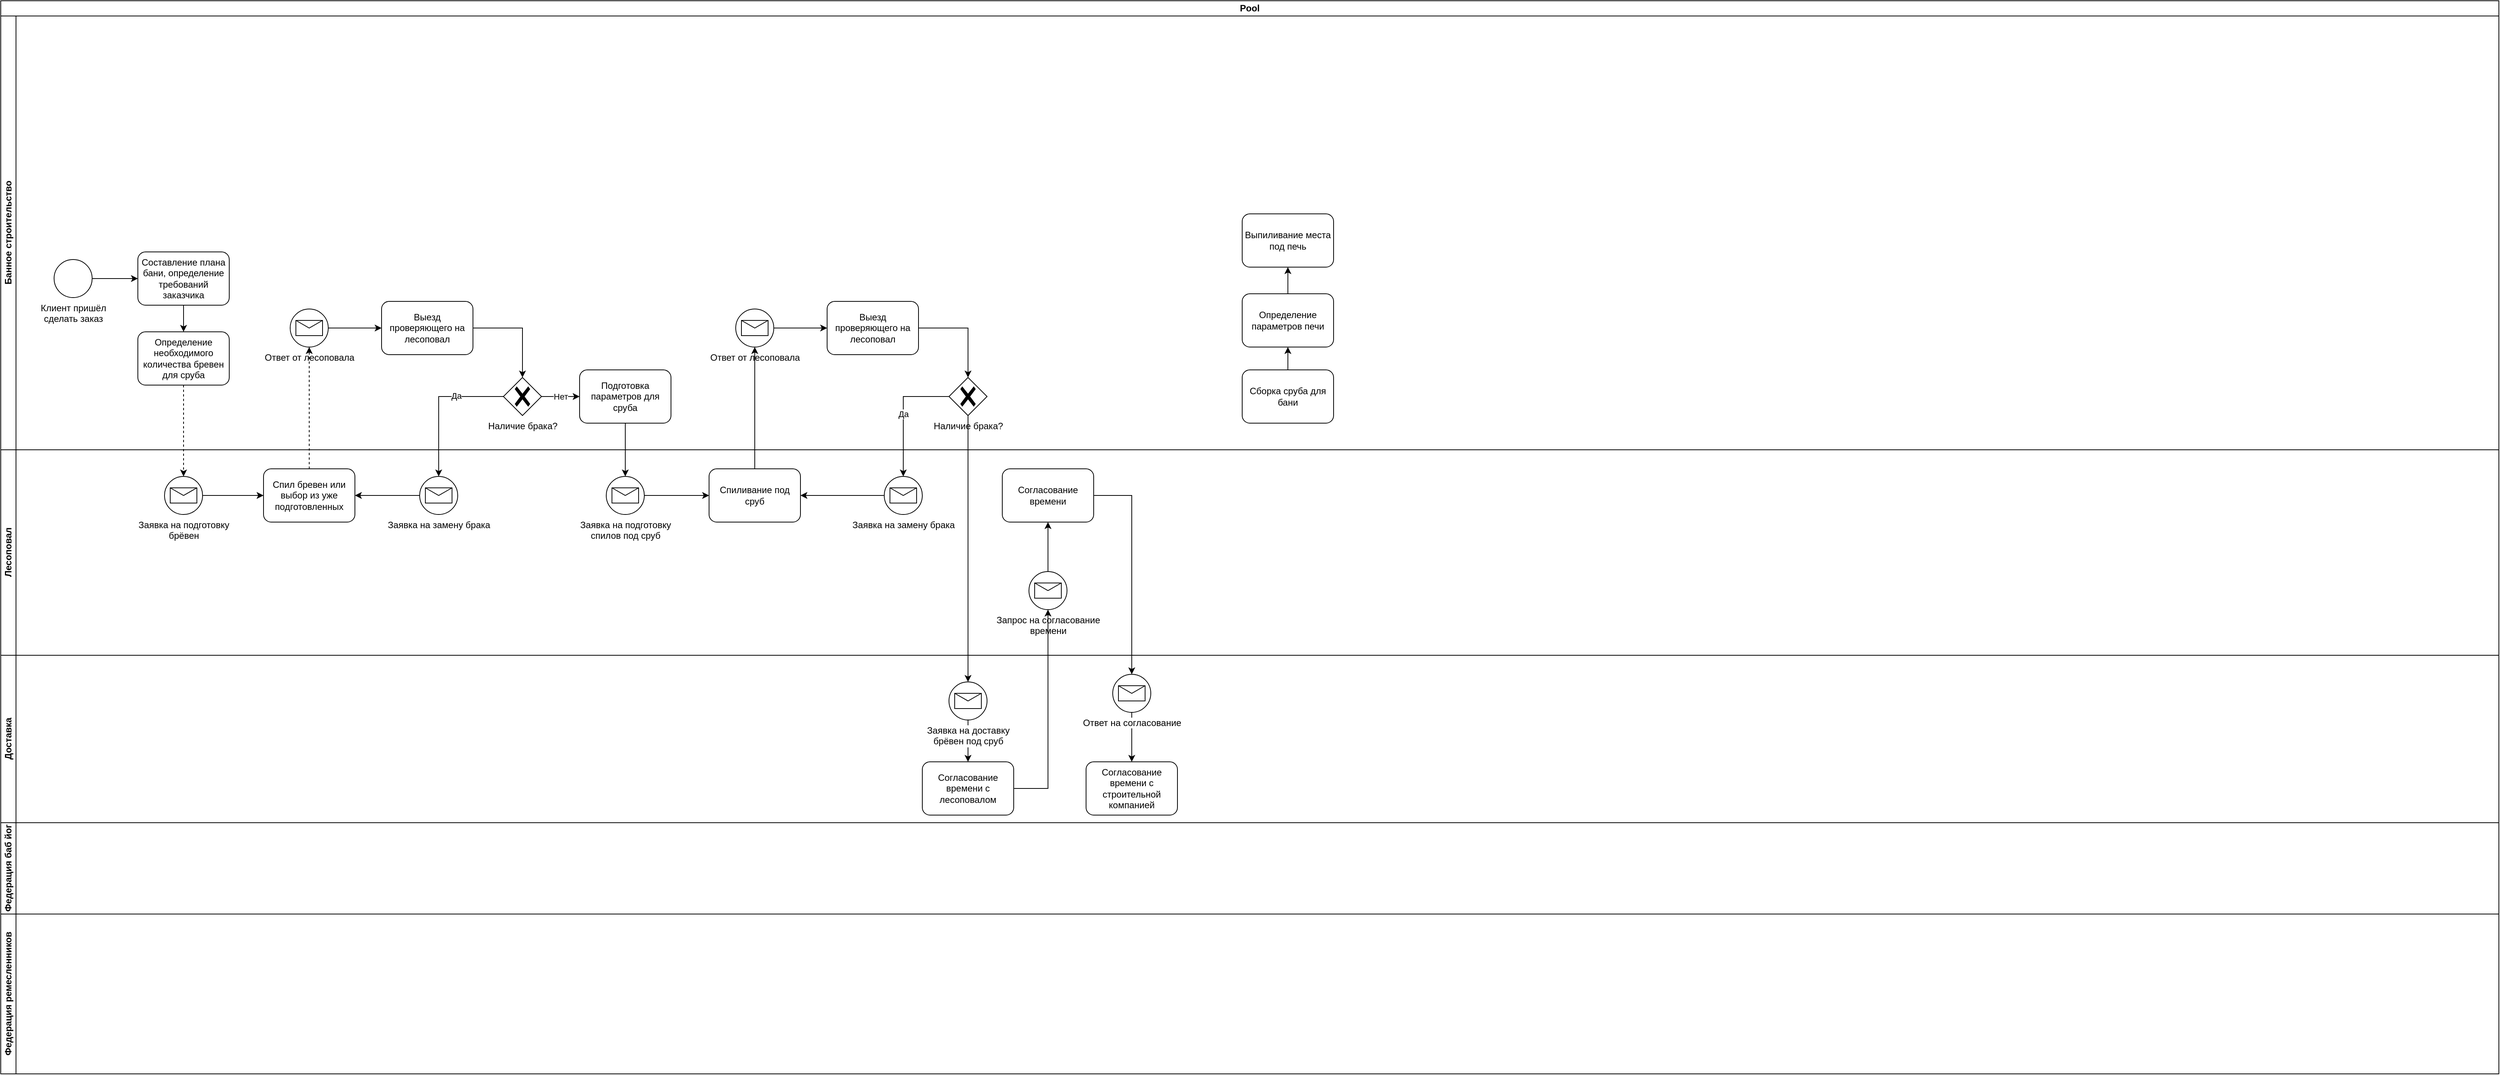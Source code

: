 <mxfile version="20.8.16" type="device"><diagram name="Page-1" id="M8xkMVpgRH3WFXD3P7vX"><mxGraphModel dx="1036" dy="606" grid="1" gridSize="10" guides="1" tooltips="1" connect="1" arrows="1" fold="1" page="1" pageScale="1" pageWidth="850" pageHeight="1100" math="0" shadow="0"><root><mxCell id="0"/><mxCell id="1" parent="0"/><mxCell id="ELEffA6arT9u6uiRlVAe-1" value="Pool" style="swimlane;html=1;childLayout=stackLayout;resizeParent=1;resizeParentMax=0;horizontal=1;startSize=20;horizontalStack=0;whiteSpace=wrap;" parent="1" vertex="1"><mxGeometry x="80" y="40" width="3280" height="1410" as="geometry"/></mxCell><mxCell id="ELEffA6arT9u6uiRlVAe-2" value="Банное строительство" style="swimlane;html=1;startSize=20;horizontal=0;" parent="ELEffA6arT9u6uiRlVAe-1" vertex="1"><mxGeometry y="20" width="3280" height="570" as="geometry"/></mxCell><mxCell id="ELEffA6arT9u6uiRlVAe-12" value="" style="edgeStyle=orthogonalEdgeStyle;rounded=0;orthogonalLoop=1;jettySize=auto;html=1;" parent="ELEffA6arT9u6uiRlVAe-2" source="ELEffA6arT9u6uiRlVAe-7" target="ELEffA6arT9u6uiRlVAe-11" edge="1"><mxGeometry relative="1" as="geometry"/></mxCell><mxCell id="ELEffA6arT9u6uiRlVAe-7" value="Составление плана бани, определение требований заказчика" style="points=[[0.25,0,0],[0.5,0,0],[0.75,0,0],[1,0.25,0],[1,0.5,0],[1,0.75,0],[0.75,1,0],[0.5,1,0],[0.25,1,0],[0,0.75,0],[0,0.5,0],[0,0.25,0]];shape=mxgraph.bpmn.task;whiteSpace=wrap;rectStyle=rounded;size=10;html=1;taskMarker=abstract;" parent="ELEffA6arT9u6uiRlVAe-2" vertex="1"><mxGeometry x="180" y="310" width="120" height="70" as="geometry"/></mxCell><mxCell id="ELEffA6arT9u6uiRlVAe-10" value="" style="edgeStyle=orthogonalEdgeStyle;rounded=0;orthogonalLoop=1;jettySize=auto;html=1;" parent="ELEffA6arT9u6uiRlVAe-2" source="ELEffA6arT9u6uiRlVAe-9" target="ELEffA6arT9u6uiRlVAe-7" edge="1"><mxGeometry relative="1" as="geometry"/></mxCell><mxCell id="ELEffA6arT9u6uiRlVAe-9" value="Клиент пришёл&lt;br&gt;сделать заказ" style="points=[[0.145,0.145,0],[0.5,0,0],[0.855,0.145,0],[1,0.5,0],[0.855,0.855,0],[0.5,1,0],[0.145,0.855,0],[0,0.5,0]];shape=mxgraph.bpmn.event;html=1;verticalLabelPosition=bottom;labelBackgroundColor=#ffffff;verticalAlign=top;align=center;perimeter=ellipsePerimeter;outlineConnect=0;aspect=fixed;outline=standard;symbol=general;" parent="ELEffA6arT9u6uiRlVAe-2" vertex="1"><mxGeometry x="70" y="320" width="50" height="50" as="geometry"/></mxCell><mxCell id="ELEffA6arT9u6uiRlVAe-11" value="Определение необходимого количества бревен&lt;br&gt;для сруба" style="points=[[0.25,0,0],[0.5,0,0],[0.75,0,0],[1,0.25,0],[1,0.5,0],[1,0.75,0],[0.75,1,0],[0.5,1,0],[0.25,1,0],[0,0.75,0],[0,0.5,0],[0,0.25,0]];shape=mxgraph.bpmn.task;whiteSpace=wrap;rectStyle=rounded;size=10;html=1;taskMarker=abstract;" parent="ELEffA6arT9u6uiRlVAe-2" vertex="1"><mxGeometry x="180" y="415" width="120" height="70" as="geometry"/></mxCell><mxCell id="ELEffA6arT9u6uiRlVAe-20" value="" style="edgeStyle=orthogonalEdgeStyle;rounded=0;orthogonalLoop=1;jettySize=auto;html=1;" parent="ELEffA6arT9u6uiRlVAe-2" source="ELEffA6arT9u6uiRlVAe-17" target="ELEffA6arT9u6uiRlVAe-19" edge="1"><mxGeometry relative="1" as="geometry"/></mxCell><mxCell id="ELEffA6arT9u6uiRlVAe-17" value="Ответ от лесоповала" style="points=[[0.145,0.145,0],[0.5,0,0],[0.855,0.145,0],[1,0.5,0],[0.855,0.855,0],[0.5,1,0],[0.145,0.855,0],[0,0.5,0]];shape=mxgraph.bpmn.event;html=1;verticalLabelPosition=bottom;labelBackgroundColor=#ffffff;verticalAlign=top;align=center;perimeter=ellipsePerimeter;outlineConnect=0;aspect=fixed;outline=standard;symbol=message;" parent="ELEffA6arT9u6uiRlVAe-2" vertex="1"><mxGeometry x="380" y="385" width="50" height="50" as="geometry"/></mxCell><mxCell id="ELEffA6arT9u6uiRlVAe-24" value="" style="edgeStyle=orthogonalEdgeStyle;rounded=0;orthogonalLoop=1;jettySize=auto;html=1;" parent="ELEffA6arT9u6uiRlVAe-2" source="ELEffA6arT9u6uiRlVAe-19" target="ELEffA6arT9u6uiRlVAe-23" edge="1"><mxGeometry relative="1" as="geometry"/></mxCell><mxCell id="ELEffA6arT9u6uiRlVAe-19" value="Выезд проверяющего на лесоповал" style="points=[[0.25,0,0],[0.5,0,0],[0.75,0,0],[1,0.25,0],[1,0.5,0],[1,0.75,0],[0.75,1,0],[0.5,1,0],[0.25,1,0],[0,0.75,0],[0,0.5,0],[0,0.25,0]];shape=mxgraph.bpmn.task;whiteSpace=wrap;rectStyle=rounded;size=10;html=1;taskMarker=abstract;" parent="ELEffA6arT9u6uiRlVAe-2" vertex="1"><mxGeometry x="500" y="375" width="120" height="70" as="geometry"/></mxCell><mxCell id="ELEffA6arT9u6uiRlVAe-27" value="Нет" style="edgeStyle=orthogonalEdgeStyle;rounded=0;orthogonalLoop=1;jettySize=auto;html=1;" parent="ELEffA6arT9u6uiRlVAe-2" source="ELEffA6arT9u6uiRlVAe-23" target="ELEffA6arT9u6uiRlVAe-26" edge="1"><mxGeometry relative="1" as="geometry"/></mxCell><mxCell id="ELEffA6arT9u6uiRlVAe-23" value="Наличие брака?" style="points=[[0.25,0.25,0],[0.5,0,0],[0.75,0.25,0],[1,0.5,0],[0.75,0.75,0],[0.5,1,0],[0.25,0.75,0],[0,0.5,0]];shape=mxgraph.bpmn.gateway2;html=1;verticalLabelPosition=bottom;labelBackgroundColor=#ffffff;verticalAlign=top;align=center;perimeter=rhombusPerimeter;outlineConnect=0;outline=none;symbol=none;gwType=exclusive;" parent="ELEffA6arT9u6uiRlVAe-2" vertex="1"><mxGeometry x="660" y="475" width="50" height="50" as="geometry"/></mxCell><mxCell id="ELEffA6arT9u6uiRlVAe-26" value="Подготовка параметров для сруба" style="points=[[0.25,0,0],[0.5,0,0],[0.75,0,0],[1,0.25,0],[1,0.5,0],[1,0.75,0],[0.75,1,0],[0.5,1,0],[0.25,1,0],[0,0.75,0],[0,0.5,0],[0,0.25,0]];shape=mxgraph.bpmn.task;whiteSpace=wrap;rectStyle=rounded;size=10;html=1;taskMarker=abstract;" parent="ELEffA6arT9u6uiRlVAe-2" vertex="1"><mxGeometry x="760" y="465" width="120" height="70" as="geometry"/></mxCell><mxCell id="ELEffA6arT9u6uiRlVAe-32" value="" style="edgeStyle=orthogonalEdgeStyle;rounded=0;orthogonalLoop=1;jettySize=auto;html=1;" parent="ELEffA6arT9u6uiRlVAe-2" source="ELEffA6arT9u6uiRlVAe-33" target="ELEffA6arT9u6uiRlVAe-35" edge="1"><mxGeometry relative="1" as="geometry"/></mxCell><mxCell id="ELEffA6arT9u6uiRlVAe-33" value="Ответ от лесоповала" style="points=[[0.145,0.145,0],[0.5,0,0],[0.855,0.145,0],[1,0.5,0],[0.855,0.855,0],[0.5,1,0],[0.145,0.855,0],[0,0.5,0]];shape=mxgraph.bpmn.event;html=1;verticalLabelPosition=bottom;labelBackgroundColor=#ffffff;verticalAlign=top;align=center;perimeter=ellipsePerimeter;outlineConnect=0;aspect=fixed;outline=standard;symbol=message;" parent="ELEffA6arT9u6uiRlVAe-2" vertex="1"><mxGeometry x="965" y="385" width="50" height="50" as="geometry"/></mxCell><mxCell id="ELEffA6arT9u6uiRlVAe-34" value="" style="edgeStyle=orthogonalEdgeStyle;rounded=0;orthogonalLoop=1;jettySize=auto;html=1;" parent="ELEffA6arT9u6uiRlVAe-2" source="ELEffA6arT9u6uiRlVAe-35" target="ELEffA6arT9u6uiRlVAe-37" edge="1"><mxGeometry relative="1" as="geometry"/></mxCell><mxCell id="ELEffA6arT9u6uiRlVAe-35" value="Выезд проверяющего на лесоповал" style="points=[[0.25,0,0],[0.5,0,0],[0.75,0,0],[1,0.25,0],[1,0.5,0],[1,0.75,0],[0.75,1,0],[0.5,1,0],[0.25,1,0],[0,0.75,0],[0,0.5,0],[0,0.25,0]];shape=mxgraph.bpmn.task;whiteSpace=wrap;rectStyle=rounded;size=10;html=1;taskMarker=abstract;" parent="ELEffA6arT9u6uiRlVAe-2" vertex="1"><mxGeometry x="1085" y="375" width="120" height="70" as="geometry"/></mxCell><mxCell id="ELEffA6arT9u6uiRlVAe-37" value="Наличие брака?" style="points=[[0.25,0.25,0],[0.5,0,0],[0.75,0.25,0],[1,0.5,0],[0.75,0.75,0],[0.5,1,0],[0.25,0.75,0],[0,0.5,0]];shape=mxgraph.bpmn.gateway2;html=1;verticalLabelPosition=bottom;labelBackgroundColor=#ffffff;verticalAlign=top;align=center;perimeter=rhombusPerimeter;outlineConnect=0;outline=none;symbol=none;gwType=exclusive;" parent="ELEffA6arT9u6uiRlVAe-2" vertex="1"><mxGeometry x="1245" y="475" width="50" height="50" as="geometry"/></mxCell><mxCell id="ELEffA6arT9u6uiRlVAe-45" value="" style="edgeStyle=orthogonalEdgeStyle;rounded=0;orthogonalLoop=1;jettySize=auto;html=1;" parent="ELEffA6arT9u6uiRlVAe-2" source="ELEffA6arT9u6uiRlVAe-38" target="ELEffA6arT9u6uiRlVAe-44" edge="1"><mxGeometry relative="1" as="geometry"/></mxCell><mxCell id="ELEffA6arT9u6uiRlVAe-38" value="Сборка сруба для бани" style="points=[[0.25,0,0],[0.5,0,0],[0.75,0,0],[1,0.25,0],[1,0.5,0],[1,0.75,0],[0.75,1,0],[0.5,1,0],[0.25,1,0],[0,0.75,0],[0,0.5,0],[0,0.25,0]];shape=mxgraph.bpmn.task;whiteSpace=wrap;rectStyle=rounded;size=10;html=1;taskMarker=abstract;" parent="ELEffA6arT9u6uiRlVAe-2" vertex="1"><mxGeometry x="1630" y="465" width="120" height="70" as="geometry"/></mxCell><mxCell id="ELEffA6arT9u6uiRlVAe-47" value="" style="edgeStyle=orthogonalEdgeStyle;rounded=0;orthogonalLoop=1;jettySize=auto;html=1;" parent="ELEffA6arT9u6uiRlVAe-2" source="ELEffA6arT9u6uiRlVAe-44" target="ELEffA6arT9u6uiRlVAe-46" edge="1"><mxGeometry relative="1" as="geometry"/></mxCell><mxCell id="ELEffA6arT9u6uiRlVAe-44" value="Определение параметров печи" style="points=[[0.25,0,0],[0.5,0,0],[0.75,0,0],[1,0.25,0],[1,0.5,0],[1,0.75,0],[0.75,1,0],[0.5,1,0],[0.25,1,0],[0,0.75,0],[0,0.5,0],[0,0.25,0]];shape=mxgraph.bpmn.task;whiteSpace=wrap;rectStyle=rounded;size=10;html=1;taskMarker=abstract;" parent="ELEffA6arT9u6uiRlVAe-2" vertex="1"><mxGeometry x="1630" y="365" width="120" height="70" as="geometry"/></mxCell><mxCell id="ELEffA6arT9u6uiRlVAe-46" value="Выпиливание места под печь" style="points=[[0.25,0,0],[0.5,0,0],[0.75,0,0],[1,0.25,0],[1,0.5,0],[1,0.75,0],[0.75,1,0],[0.5,1,0],[0.25,1,0],[0,0.75,0],[0,0.5,0],[0,0.25,0]];shape=mxgraph.bpmn.task;whiteSpace=wrap;rectStyle=rounded;size=10;html=1;taskMarker=abstract;" parent="ELEffA6arT9u6uiRlVAe-2" vertex="1"><mxGeometry x="1630" y="260" width="120" height="70" as="geometry"/></mxCell><mxCell id="ELEffA6arT9u6uiRlVAe-3" value="Лесоповал" style="swimlane;html=1;startSize=20;horizontal=0;" parent="ELEffA6arT9u6uiRlVAe-1" vertex="1"><mxGeometry y="590" width="3280" height="270" as="geometry"/></mxCell><mxCell id="ELEffA6arT9u6uiRlVAe-16" value="" style="edgeStyle=orthogonalEdgeStyle;rounded=0;orthogonalLoop=1;jettySize=auto;html=1;" parent="ELEffA6arT9u6uiRlVAe-3" source="ELEffA6arT9u6uiRlVAe-13" target="ELEffA6arT9u6uiRlVAe-15" edge="1"><mxGeometry relative="1" as="geometry"/></mxCell><mxCell id="ELEffA6arT9u6uiRlVAe-13" value="Заявка на подготовку&lt;br&gt;брёвен" style="points=[[0.145,0.145,0],[0.5,0,0],[0.855,0.145,0],[1,0.5,0],[0.855,0.855,0],[0.5,1,0],[0.145,0.855,0],[0,0.5,0]];shape=mxgraph.bpmn.event;html=1;verticalLabelPosition=bottom;labelBackgroundColor=#ffffff;verticalAlign=top;align=center;perimeter=ellipsePerimeter;outlineConnect=0;aspect=fixed;outline=standard;symbol=message;" parent="ELEffA6arT9u6uiRlVAe-3" vertex="1"><mxGeometry x="215" y="35" width="50" height="50" as="geometry"/></mxCell><mxCell id="ELEffA6arT9u6uiRlVAe-15" value="Спил бревен или выбор из уже подготовленных" style="points=[[0.25,0,0],[0.5,0,0],[0.75,0,0],[1,0.25,0],[1,0.5,0],[1,0.75,0],[0.75,1,0],[0.5,1,0],[0.25,1,0],[0,0.75,0],[0,0.5,0],[0,0.25,0]];shape=mxgraph.bpmn.task;whiteSpace=wrap;rectStyle=rounded;size=10;html=1;taskMarker=abstract;" parent="ELEffA6arT9u6uiRlVAe-3" vertex="1"><mxGeometry x="345" y="25" width="120" height="70" as="geometry"/></mxCell><mxCell id="ELEffA6arT9u6uiRlVAe-22" value="" style="edgeStyle=orthogonalEdgeStyle;rounded=0;orthogonalLoop=1;jettySize=auto;html=1;" parent="ELEffA6arT9u6uiRlVAe-3" source="ELEffA6arT9u6uiRlVAe-21" target="ELEffA6arT9u6uiRlVAe-15" edge="1"><mxGeometry relative="1" as="geometry"/></mxCell><mxCell id="ELEffA6arT9u6uiRlVAe-21" value="Заявка на замену брака" style="points=[[0.145,0.145,0],[0.5,0,0],[0.855,0.145,0],[1,0.5,0],[0.855,0.855,0],[0.5,1,0],[0.145,0.855,0],[0,0.5,0]];shape=mxgraph.bpmn.event;html=1;verticalLabelPosition=bottom;labelBackgroundColor=#ffffff;verticalAlign=top;align=center;perimeter=ellipsePerimeter;outlineConnect=0;aspect=fixed;outline=standard;symbol=message;" parent="ELEffA6arT9u6uiRlVAe-3" vertex="1"><mxGeometry x="550" y="35" width="50" height="50" as="geometry"/></mxCell><mxCell id="ELEffA6arT9u6uiRlVAe-31" value="" style="edgeStyle=orthogonalEdgeStyle;rounded=0;orthogonalLoop=1;jettySize=auto;html=1;" parent="ELEffA6arT9u6uiRlVAe-3" source="ELEffA6arT9u6uiRlVAe-28" target="ELEffA6arT9u6uiRlVAe-30" edge="1"><mxGeometry relative="1" as="geometry"/></mxCell><mxCell id="ELEffA6arT9u6uiRlVAe-28" value="Заявка на подготовку&lt;br&gt;спилов под сруб" style="points=[[0.145,0.145,0],[0.5,0,0],[0.855,0.145,0],[1,0.5,0],[0.855,0.855,0],[0.5,1,0],[0.145,0.855,0],[0,0.5,0]];shape=mxgraph.bpmn.event;html=1;verticalLabelPosition=bottom;labelBackgroundColor=#ffffff;verticalAlign=top;align=center;perimeter=ellipsePerimeter;outlineConnect=0;aspect=fixed;outline=standard;symbol=message;" parent="ELEffA6arT9u6uiRlVAe-3" vertex="1"><mxGeometry x="795" y="35" width="50" height="50" as="geometry"/></mxCell><mxCell id="ELEffA6arT9u6uiRlVAe-30" value="Спиливание под сруб" style="points=[[0.25,0,0],[0.5,0,0],[0.75,0,0],[1,0.25,0],[1,0.5,0],[1,0.75,0],[0.75,1,0],[0.5,1,0],[0.25,1,0],[0,0.75,0],[0,0.5,0],[0,0.25,0]];shape=mxgraph.bpmn.task;whiteSpace=wrap;rectStyle=rounded;size=10;html=1;taskMarker=abstract;" parent="ELEffA6arT9u6uiRlVAe-3" vertex="1"><mxGeometry x="930" y="25" width="120" height="70" as="geometry"/></mxCell><mxCell id="ELEffA6arT9u6uiRlVAe-42" value="" style="edgeStyle=orthogonalEdgeStyle;rounded=0;orthogonalLoop=1;jettySize=auto;html=1;" parent="ELEffA6arT9u6uiRlVAe-3" source="ELEffA6arT9u6uiRlVAe-40" target="ELEffA6arT9u6uiRlVAe-30" edge="1"><mxGeometry relative="1" as="geometry"/></mxCell><mxCell id="ELEffA6arT9u6uiRlVAe-40" value="Заявка на замену брака" style="points=[[0.145,0.145,0],[0.5,0,0],[0.855,0.145,0],[1,0.5,0],[0.855,0.855,0],[0.5,1,0],[0.145,0.855,0],[0,0.5,0]];shape=mxgraph.bpmn.event;html=1;verticalLabelPosition=bottom;labelBackgroundColor=#ffffff;verticalAlign=top;align=center;perimeter=ellipsePerimeter;outlineConnect=0;aspect=fixed;outline=standard;symbol=message;" parent="ELEffA6arT9u6uiRlVAe-3" vertex="1"><mxGeometry x="1160" y="35" width="50" height="50" as="geometry"/></mxCell><mxCell id="ELEffA6arT9u6uiRlVAe-63" value="" style="edgeStyle=orthogonalEdgeStyle;rounded=0;orthogonalLoop=1;jettySize=auto;html=1;" parent="ELEffA6arT9u6uiRlVAe-3" source="ELEffA6arT9u6uiRlVAe-57" target="ELEffA6arT9u6uiRlVAe-62" edge="1"><mxGeometry relative="1" as="geometry"/></mxCell><mxCell id="ELEffA6arT9u6uiRlVAe-57" value="Запрос на согласование &lt;br&gt;времени" style="points=[[0.145,0.145,0],[0.5,0,0],[0.855,0.145,0],[1,0.5,0],[0.855,0.855,0],[0.5,1,0],[0.145,0.855,0],[0,0.5,0]];shape=mxgraph.bpmn.event;html=1;verticalLabelPosition=bottom;labelBackgroundColor=#ffffff;verticalAlign=top;align=center;perimeter=ellipsePerimeter;outlineConnect=0;aspect=fixed;outline=standard;symbol=message;" parent="ELEffA6arT9u6uiRlVAe-3" vertex="1"><mxGeometry x="1350" y="160" width="50" height="50" as="geometry"/></mxCell><mxCell id="ELEffA6arT9u6uiRlVAe-62" value="Согласование времени" style="points=[[0.25,0,0],[0.5,0,0],[0.75,0,0],[1,0.25,0],[1,0.5,0],[1,0.75,0],[0.75,1,0],[0.5,1,0],[0.25,1,0],[0,0.75,0],[0,0.5,0],[0,0.25,0]];shape=mxgraph.bpmn.task;whiteSpace=wrap;rectStyle=rounded;size=10;html=1;taskMarker=abstract;" parent="ELEffA6arT9u6uiRlVAe-3" vertex="1"><mxGeometry x="1315" y="25" width="120" height="70" as="geometry"/></mxCell><mxCell id="ELEffA6arT9u6uiRlVAe-4" value="Доставка" style="swimlane;html=1;startSize=20;horizontal=0;" parent="ELEffA6arT9u6uiRlVAe-1" vertex="1"><mxGeometry y="860" width="3280" height="220" as="geometry"/></mxCell><mxCell id="ELEffA6arT9u6uiRlVAe-52" value="" style="edgeStyle=orthogonalEdgeStyle;rounded=0;orthogonalLoop=1;jettySize=auto;html=1;" parent="ELEffA6arT9u6uiRlVAe-4" source="ELEffA6arT9u6uiRlVAe-48" target="ELEffA6arT9u6uiRlVAe-51" edge="1"><mxGeometry relative="1" as="geometry"/></mxCell><mxCell id="ELEffA6arT9u6uiRlVAe-48" value="Заявка на доставку &lt;br&gt;брёвен под сруб" style="points=[[0.145,0.145,0],[0.5,0,0],[0.855,0.145,0],[1,0.5,0],[0.855,0.855,0],[0.5,1,0],[0.145,0.855,0],[0,0.5,0]];shape=mxgraph.bpmn.event;html=1;verticalLabelPosition=bottom;labelBackgroundColor=#ffffff;verticalAlign=top;align=center;perimeter=ellipsePerimeter;outlineConnect=0;aspect=fixed;outline=standard;symbol=message;" parent="ELEffA6arT9u6uiRlVAe-4" vertex="1"><mxGeometry x="1245" y="35" width="50" height="50" as="geometry"/></mxCell><mxCell id="ELEffA6arT9u6uiRlVAe-51" value="Согласование времени с лесоповалом" style="points=[[0.25,0,0],[0.5,0,0],[0.75,0,0],[1,0.25,0],[1,0.5,0],[1,0.75,0],[0.75,1,0],[0.5,1,0],[0.25,1,0],[0,0.75,0],[0,0.5,0],[0,0.25,0]];shape=mxgraph.bpmn.task;whiteSpace=wrap;rectStyle=rounded;size=10;html=1;taskMarker=abstract;" parent="ELEffA6arT9u6uiRlVAe-4" vertex="1"><mxGeometry x="1210" y="140" width="120" height="70" as="geometry"/></mxCell><mxCell id="ELEffA6arT9u6uiRlVAe-53" value="Согласование времени с строительной компанией" style="points=[[0.25,0,0],[0.5,0,0],[0.75,0,0],[1,0.25,0],[1,0.5,0],[1,0.75,0],[0.75,1,0],[0.5,1,0],[0.25,1,0],[0,0.75,0],[0,0.5,0],[0,0.25,0]];shape=mxgraph.bpmn.task;whiteSpace=wrap;rectStyle=rounded;size=10;html=1;taskMarker=abstract;" parent="ELEffA6arT9u6uiRlVAe-4" vertex="1"><mxGeometry x="1425" y="140" width="120" height="70" as="geometry"/></mxCell><mxCell id="ELEffA6arT9u6uiRlVAe-65" value="" style="edgeStyle=orthogonalEdgeStyle;rounded=0;orthogonalLoop=1;jettySize=auto;html=1;" parent="ELEffA6arT9u6uiRlVAe-4" source="ELEffA6arT9u6uiRlVAe-59" target="ELEffA6arT9u6uiRlVAe-53" edge="1"><mxGeometry relative="1" as="geometry"/></mxCell><mxCell id="ELEffA6arT9u6uiRlVAe-59" value="Ответ на согласование" style="points=[[0.145,0.145,0],[0.5,0,0],[0.855,0.145,0],[1,0.5,0],[0.855,0.855,0],[0.5,1,0],[0.145,0.855,0],[0,0.5,0]];shape=mxgraph.bpmn.event;html=1;verticalLabelPosition=bottom;labelBackgroundColor=#ffffff;verticalAlign=top;align=center;perimeter=ellipsePerimeter;outlineConnect=0;aspect=fixed;outline=standard;symbol=message;" parent="ELEffA6arT9u6uiRlVAe-4" vertex="1"><mxGeometry x="1460" y="25" width="50" height="50" as="geometry"/></mxCell><mxCell id="ELEffA6arT9u6uiRlVAe-5" value="Федерация баб йог" style="swimlane;html=1;startSize=20;horizontal=0;" parent="ELEffA6arT9u6uiRlVAe-1" vertex="1"><mxGeometry y="1080" width="3280" height="120" as="geometry"/></mxCell><mxCell id="ELEffA6arT9u6uiRlVAe-6" value="Федерация ремесленников" style="swimlane;html=1;startSize=20;horizontal=0;" parent="ELEffA6arT9u6uiRlVAe-1" vertex="1"><mxGeometry y="1200" width="3280" height="210" as="geometry"/></mxCell><mxCell id="ELEffA6arT9u6uiRlVAe-14" value="" style="edgeStyle=orthogonalEdgeStyle;rounded=0;orthogonalLoop=1;jettySize=auto;html=1;dashed=1;" parent="ELEffA6arT9u6uiRlVAe-1" source="ELEffA6arT9u6uiRlVAe-11" target="ELEffA6arT9u6uiRlVAe-13" edge="1"><mxGeometry relative="1" as="geometry"/></mxCell><mxCell id="ELEffA6arT9u6uiRlVAe-18" value="" style="edgeStyle=orthogonalEdgeStyle;rounded=0;orthogonalLoop=1;jettySize=auto;html=1;dashed=1;" parent="ELEffA6arT9u6uiRlVAe-1" source="ELEffA6arT9u6uiRlVAe-15" target="ELEffA6arT9u6uiRlVAe-17" edge="1"><mxGeometry relative="1" as="geometry"/></mxCell><mxCell id="ELEffA6arT9u6uiRlVAe-25" style="edgeStyle=orthogonalEdgeStyle;rounded=0;orthogonalLoop=1;jettySize=auto;html=1;" parent="ELEffA6arT9u6uiRlVAe-1" source="ELEffA6arT9u6uiRlVAe-23" target="ELEffA6arT9u6uiRlVAe-21" edge="1"><mxGeometry relative="1" as="geometry"/></mxCell><mxCell id="ELEffA6arT9u6uiRlVAe-49" value="Да" style="edgeLabel;html=1;align=center;verticalAlign=middle;resizable=0;points=[];" parent="ELEffA6arT9u6uiRlVAe-25" vertex="1" connectable="0"><mxGeometry x="-0.35" y="-1" relative="1" as="geometry"><mxPoint as="offset"/></mxGeometry></mxCell><mxCell id="ELEffA6arT9u6uiRlVAe-29" value="" style="edgeStyle=orthogonalEdgeStyle;rounded=0;orthogonalLoop=1;jettySize=auto;html=1;" parent="ELEffA6arT9u6uiRlVAe-1" source="ELEffA6arT9u6uiRlVAe-26" target="ELEffA6arT9u6uiRlVAe-28" edge="1"><mxGeometry relative="1" as="geometry"/></mxCell><mxCell id="ELEffA6arT9u6uiRlVAe-39" style="edgeStyle=orthogonalEdgeStyle;rounded=0;orthogonalLoop=1;jettySize=auto;html=1;" parent="ELEffA6arT9u6uiRlVAe-1" source="ELEffA6arT9u6uiRlVAe-30" target="ELEffA6arT9u6uiRlVAe-33" edge="1"><mxGeometry relative="1" as="geometry"/></mxCell><mxCell id="ELEffA6arT9u6uiRlVAe-41" value="Да" style="edgeStyle=orthogonalEdgeStyle;rounded=0;orthogonalLoop=1;jettySize=auto;html=1;" parent="ELEffA6arT9u6uiRlVAe-1" source="ELEffA6arT9u6uiRlVAe-37" target="ELEffA6arT9u6uiRlVAe-40" edge="1"><mxGeometry relative="1" as="geometry"/></mxCell><mxCell id="ELEffA6arT9u6uiRlVAe-36" value="" style="edgeStyle=orthogonalEdgeStyle;rounded=0;orthogonalLoop=1;jettySize=auto;html=1;" parent="ELEffA6arT9u6uiRlVAe-1" source="ELEffA6arT9u6uiRlVAe-37" target="ELEffA6arT9u6uiRlVAe-48" edge="1"><mxGeometry relative="1" as="geometry"/></mxCell><mxCell id="ELEffA6arT9u6uiRlVAe-58" style="edgeStyle=orthogonalEdgeStyle;rounded=0;orthogonalLoop=1;jettySize=auto;html=1;" parent="ELEffA6arT9u6uiRlVAe-1" source="ELEffA6arT9u6uiRlVAe-51" target="ELEffA6arT9u6uiRlVAe-57" edge="1"><mxGeometry relative="1" as="geometry"/></mxCell><mxCell id="ELEffA6arT9u6uiRlVAe-64" style="edgeStyle=orthogonalEdgeStyle;rounded=0;orthogonalLoop=1;jettySize=auto;html=1;" parent="ELEffA6arT9u6uiRlVAe-1" source="ELEffA6arT9u6uiRlVAe-62" target="ELEffA6arT9u6uiRlVAe-59" edge="1"><mxGeometry relative="1" as="geometry"/></mxCell></root></mxGraphModel></diagram></mxfile>